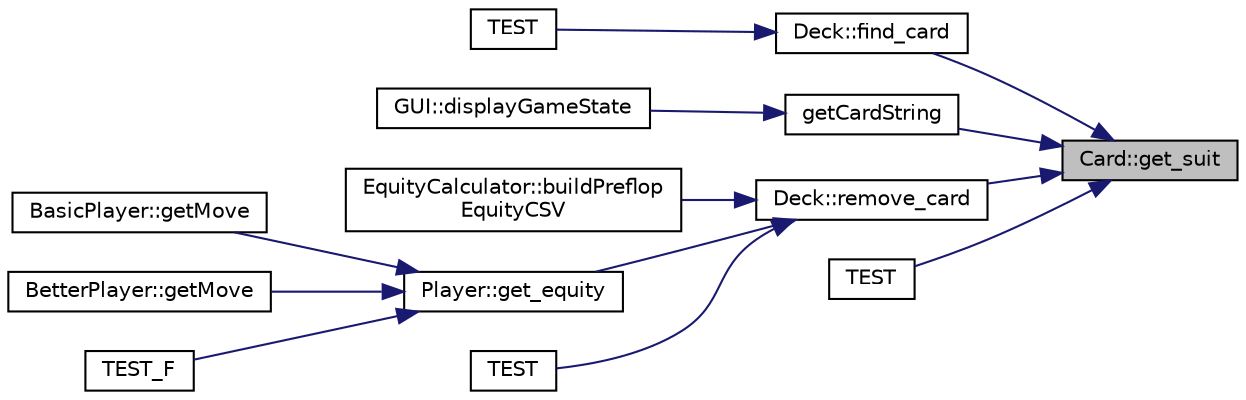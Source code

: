 digraph "Card::get_suit"
{
 // INTERACTIVE_SVG=YES
 // LATEX_PDF_SIZE
  edge [fontname="Helvetica",fontsize="10",labelfontname="Helvetica",labelfontsize="10"];
  node [fontname="Helvetica",fontsize="10",shape=record];
  rankdir="RL";
  Node1 [label="Card::get_suit",height=0.2,width=0.4,color="black", fillcolor="grey75", style="filled", fontcolor="black",tooltip="Gets the suit of the card."];
  Node1 -> Node2 [dir="back",color="midnightblue",fontsize="10",style="solid",fontname="Helvetica"];
  Node2 [label="Deck::find_card",height=0.2,width=0.4,color="black", fillcolor="white", style="filled",URL="$class_deck.html#a3ad744640638d4a52761525d56004cef",tooltip="Finds a specific card in the deck based on rank and suit."];
  Node2 -> Node3 [dir="back",color="midnightblue",fontsize="10",style="solid",fontname="Helvetica"];
  Node3 [label="TEST",height=0.2,width=0.4,color="black", fillcolor="white", style="filled",URL="$test___deck_8cc.html#ac945c334b60d4eeeadd1cd110c1bb9d8",tooltip=" "];
  Node1 -> Node4 [dir="back",color="midnightblue",fontsize="10",style="solid",fontname="Helvetica"];
  Node4 [label="getCardString",height=0.2,width=0.4,color="black", fillcolor="white", style="filled",URL="$_g_u_i_8cpp.html#a36b6f63142ee7d9e884ef846d5dd1a05",tooltip=" "];
  Node4 -> Node5 [dir="back",color="midnightblue",fontsize="10",style="solid",fontname="Helvetica"];
  Node5 [label="GUI::displayGameState",height=0.2,width=0.4,color="black", fillcolor="white", style="filled",URL="$class_g_u_i.html#aceab7aad7982ca405d39986bf9ffb57b",tooltip="Displays the current state of the game."];
  Node1 -> Node6 [dir="back",color="midnightblue",fontsize="10",style="solid",fontname="Helvetica"];
  Node6 [label="Deck::remove_card",height=0.2,width=0.4,color="black", fillcolor="white", style="filled",URL="$class_deck.html#a61714386178ebc83bfa95b838db0adf1",tooltip="Removes a specified card from the deck."];
  Node6 -> Node7 [dir="back",color="midnightblue",fontsize="10",style="solid",fontname="Helvetica"];
  Node7 [label="EquityCalculator::buildPreflop\lEquityCSV",height=0.2,width=0.4,color="black", fillcolor="white", style="filled",URL="$class_equity_calculator.html#a5e6d58769d8554960b7434bef984cb28",tooltip=" "];
  Node6 -> Node8 [dir="back",color="midnightblue",fontsize="10",style="solid",fontname="Helvetica"];
  Node8 [label="Player::get_equity",height=0.2,width=0.4,color="black", fillcolor="white", style="filled",URL="$class_player.html#ac40b5f5383aa1b6146a39c74f08254ad",tooltip="Returns the equity of the players hand for the current stage of the game."];
  Node8 -> Node9 [dir="back",color="midnightblue",fontsize="10",style="solid",fontname="Helvetica"];
  Node9 [label="BasicPlayer::getMove",height=0.2,width=0.4,color="black", fillcolor="white", style="filled",URL="$class_basic_player.html#a9c6ca42bec1e9936d98e9c210f6f08c4",tooltip="Gets the player's move during their turn."];
  Node8 -> Node10 [dir="back",color="midnightblue",fontsize="10",style="solid",fontname="Helvetica"];
  Node10 [label="BetterPlayer::getMove",height=0.2,width=0.4,color="black", fillcolor="white", style="filled",URL="$class_better_player.html#ac228cde696e45779a7270a4d0ca6a297",tooltip="Gets the player's move during their turn."];
  Node8 -> Node11 [dir="back",color="midnightblue",fontsize="10",style="solid",fontname="Helvetica"];
  Node11 [label="TEST_F",height=0.2,width=0.4,color="black", fillcolor="white", style="filled",URL="$test___player_8cc.html#a58e6b1b83a0b3890240da45b9cfca22b",tooltip=" "];
  Node6 -> Node12 [dir="back",color="midnightblue",fontsize="10",style="solid",fontname="Helvetica"];
  Node12 [label="TEST",height=0.2,width=0.4,color="black", fillcolor="white", style="filled",URL="$test___deck_8cc.html#ad6a69a28e7e0c0d1f60b5211522d8f74",tooltip=" "];
  Node1 -> Node13 [dir="back",color="midnightblue",fontsize="10",style="solid",fontname="Helvetica"];
  Node13 [label="TEST",height=0.2,width=0.4,color="black", fillcolor="white", style="filled",URL="$test___card_8cc.html#a4f0ff53a821ccb36f4e4e53fba82fc09",tooltip=" "];
}
